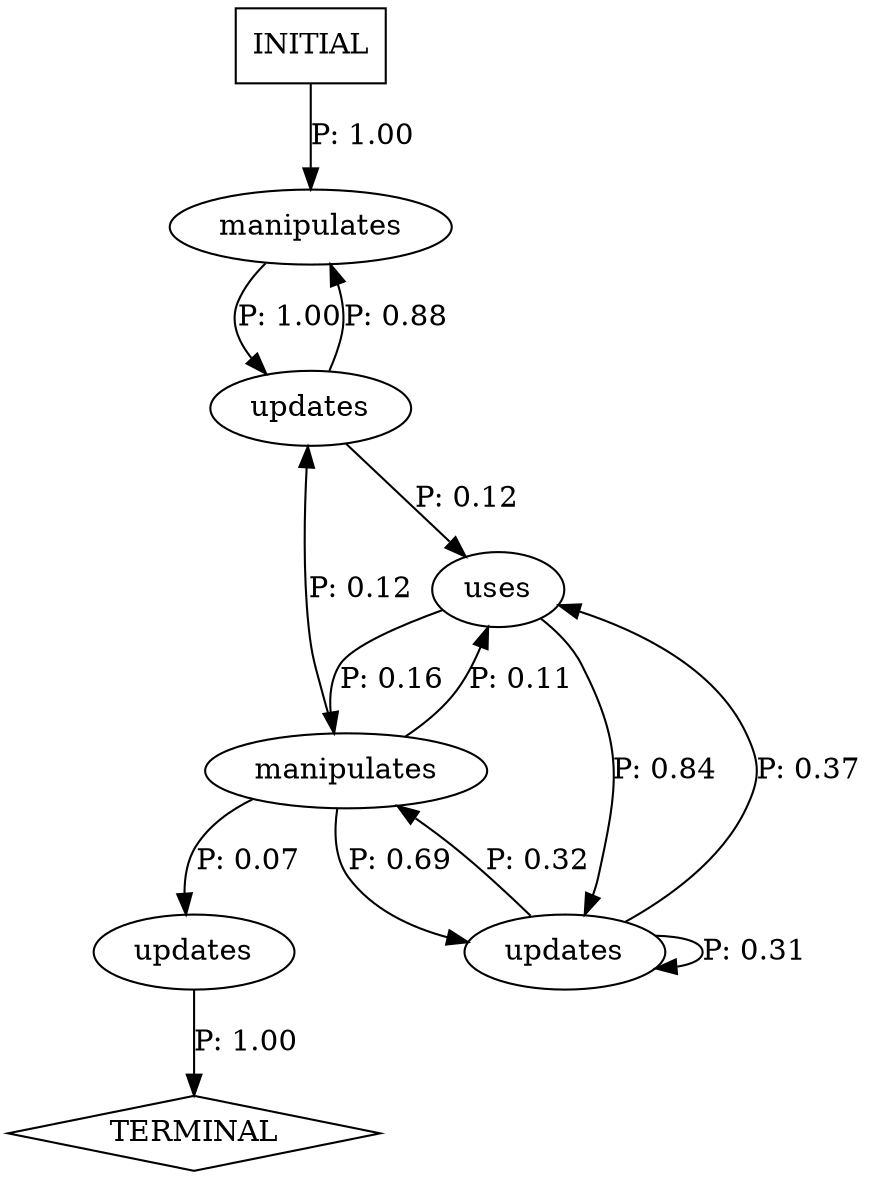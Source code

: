 digraph G {
  0 [label="manipulates"];
  1 [label="manipulates"];
  2 [label="updates"];
  3 [label="updates"];
  4 [label="updates"];
  5 [label="uses"];
  6 [label="TERMINAL",shape=diamond];
  7 [label="INITIAL",shape=box];
0->3 [label="P: 1.00"];
1->2 [label="P: 0.07"];
1->3 [label="P: 0.12"];
1->4 [label="P: 0.69"];
1->5 [label="P: 0.11"];
2->6 [label="P: 1.00"];
3->0 [label="P: 0.88"];
3->5 [label="P: 0.12"];
4->1 [label="P: 0.32"];
4->4 [label="P: 0.31"];
4->5 [label="P: 0.37"];
5->1 [label="P: 0.16"];
5->4 [label="P: 0.84"];
7->0 [label="P: 1.00"];
}
